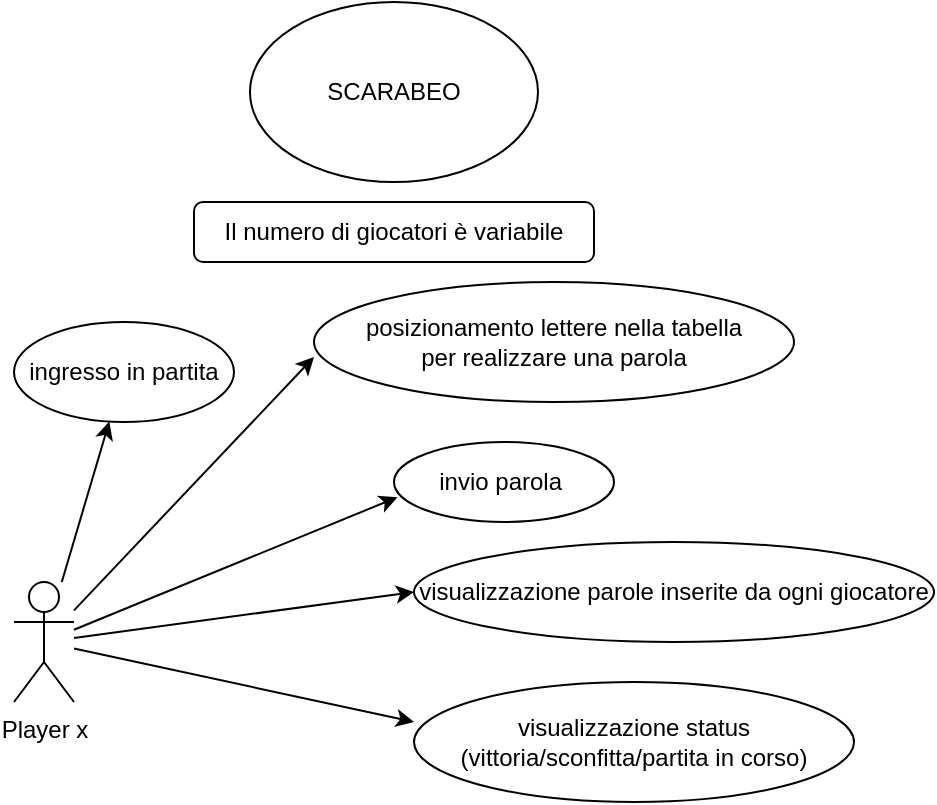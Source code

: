 <mxfile version="22.1.4" type="device">
  <diagram id="4AyoT2TZgmqXXbZ1-AqA" name="Pagina-1">
    <mxGraphModel dx="1050" dy="566" grid="1" gridSize="10" guides="1" tooltips="1" connect="1" arrows="1" fold="1" page="1" pageScale="1" pageWidth="827" pageHeight="1169" math="0" shadow="0">
      <root>
        <mxCell id="0" />
        <mxCell id="1" parent="0" />
        <mxCell id="CdkKLYl6U7JJv2I8xQ-f-1" value="Player x" style="shape=umlActor;verticalLabelPosition=bottom;verticalAlign=top;html=1;outlineConnect=0;" vertex="1" parent="1">
          <mxGeometry x="230" y="320" width="30" height="60" as="geometry" />
        </mxCell>
        <mxCell id="CdkKLYl6U7JJv2I8xQ-f-2" value="SCARABEO" style="ellipse;whiteSpace=wrap;html=1;" vertex="1" parent="1">
          <mxGeometry x="348" y="30" width="144" height="90" as="geometry" />
        </mxCell>
        <mxCell id="CdkKLYl6U7JJv2I8xQ-f-3" value="" style="endArrow=classic;html=1;rounded=0;" edge="1" parent="1" source="CdkKLYl6U7JJv2I8xQ-f-1" target="CdkKLYl6U7JJv2I8xQ-f-4">
          <mxGeometry width="50" height="50" relative="1" as="geometry">
            <mxPoint x="130" y="250" as="sourcePoint" />
            <mxPoint x="230" y="290" as="targetPoint" />
          </mxGeometry>
        </mxCell>
        <mxCell id="CdkKLYl6U7JJv2I8xQ-f-4" value="ingresso in partita" style="ellipse;whiteSpace=wrap;html=1;" vertex="1" parent="1">
          <mxGeometry x="230" y="190" width="110" height="50" as="geometry" />
        </mxCell>
        <mxCell id="CdkKLYl6U7JJv2I8xQ-f-5" value="Il numero di giocatori è variabile" style="rounded=1;whiteSpace=wrap;html=1;" vertex="1" parent="1">
          <mxGeometry x="320" y="130" width="200" height="30" as="geometry" />
        </mxCell>
        <mxCell id="CdkKLYl6U7JJv2I8xQ-f-6" value="" style="endArrow=classic;html=1;rounded=0;entryX=0;entryY=0.625;entryDx=0;entryDy=0;entryPerimeter=0;" edge="1" parent="1" source="CdkKLYl6U7JJv2I8xQ-f-1" target="CdkKLYl6U7JJv2I8xQ-f-7">
          <mxGeometry width="50" height="50" relative="1" as="geometry">
            <mxPoint x="270" y="360" as="sourcePoint" />
            <mxPoint x="390" y="310" as="targetPoint" />
          </mxGeometry>
        </mxCell>
        <mxCell id="CdkKLYl6U7JJv2I8xQ-f-7" value="posizionamento lettere nella tabella &lt;br&gt;per realizzare una parola" style="ellipse;whiteSpace=wrap;html=1;" vertex="1" parent="1">
          <mxGeometry x="380" y="170" width="240" height="60" as="geometry" />
        </mxCell>
        <mxCell id="CdkKLYl6U7JJv2I8xQ-f-8" value="" style="endArrow=classic;html=1;rounded=0;entryX=0.016;entryY=0.69;entryDx=0;entryDy=0;entryPerimeter=0;" edge="1" parent="1" source="CdkKLYl6U7JJv2I8xQ-f-1" target="CdkKLYl6U7JJv2I8xQ-f-9">
          <mxGeometry width="50" height="50" relative="1" as="geometry">
            <mxPoint x="270" y="363" as="sourcePoint" />
            <mxPoint x="380" y="340" as="targetPoint" />
          </mxGeometry>
        </mxCell>
        <mxCell id="CdkKLYl6U7JJv2I8xQ-f-9" value="invio parola&amp;nbsp;" style="ellipse;whiteSpace=wrap;html=1;" vertex="1" parent="1">
          <mxGeometry x="420" y="250" width="110" height="40" as="geometry" />
        </mxCell>
        <mxCell id="CdkKLYl6U7JJv2I8xQ-f-10" value="visualizzazione parole inserite da ogni giocatore" style="ellipse;whiteSpace=wrap;html=1;" vertex="1" parent="1">
          <mxGeometry x="430" y="300" width="260" height="50" as="geometry" />
        </mxCell>
        <mxCell id="CdkKLYl6U7JJv2I8xQ-f-11" value="" style="endArrow=classic;html=1;rounded=0;entryX=0;entryY=0.5;entryDx=0;entryDy=0;" edge="1" parent="1" source="CdkKLYl6U7JJv2I8xQ-f-1" target="CdkKLYl6U7JJv2I8xQ-f-10">
          <mxGeometry width="50" height="50" relative="1" as="geometry">
            <mxPoint x="270" y="379" as="sourcePoint" />
            <mxPoint x="430" y="340" as="targetPoint" />
          </mxGeometry>
        </mxCell>
        <mxCell id="CdkKLYl6U7JJv2I8xQ-f-12" value="" style="endArrow=classic;html=1;rounded=0;" edge="1" parent="1" source="CdkKLYl6U7JJv2I8xQ-f-1">
          <mxGeometry width="50" height="50" relative="1" as="geometry">
            <mxPoint x="300" y="410" as="sourcePoint" />
            <mxPoint x="430" y="390" as="targetPoint" />
          </mxGeometry>
        </mxCell>
        <mxCell id="CdkKLYl6U7JJv2I8xQ-f-13" value="visualizzazione status &lt;br&gt;(vittoria/sconfitta/partita in corso)" style="ellipse;whiteSpace=wrap;html=1;" vertex="1" parent="1">
          <mxGeometry x="430" y="370" width="220" height="60" as="geometry" />
        </mxCell>
      </root>
    </mxGraphModel>
  </diagram>
</mxfile>
